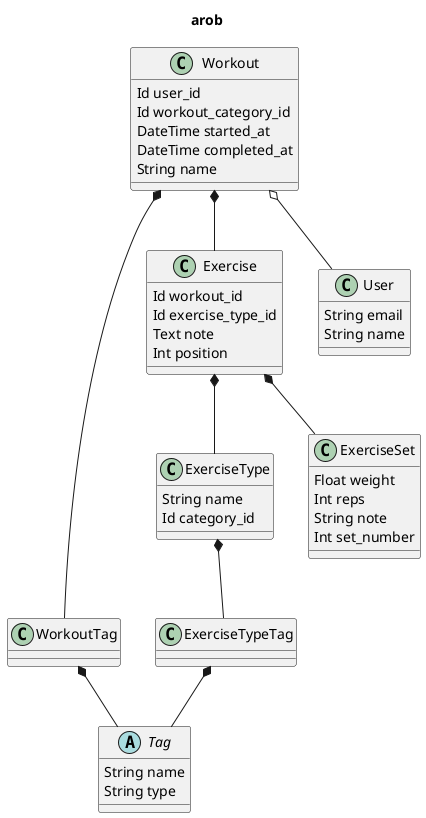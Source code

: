 @startuml arob

title arob

class ExerciseType {
  String name
  Id category_id
}

abstract class Tag {
  String name
  String type
}

class ExerciseTypeTag {
}

class WorkoutTag {
}

class Workout {
  Id user_id
  Id workout_category_id
  DateTime started_at
  DateTime completed_at
  String name
}

class Exercise {
  Id workout_id
  Id exercise_type_id
  Text note
  Int position
}

class ExerciseSet {
  Float weight
  Int reps
  String note
  Int set_number
}

class User {
  String email
  String name
}

Workout o-- User
Exercise *-- ExerciseSet
Workout *-- Exercise
Exercise *-- ExerciseType
ExerciseType *-- ExerciseTypeTag
Workout *-- WorkoutTag
ExerciseTypeTag *-- Tag
WorkoutTag *-- Tag

@enduml
